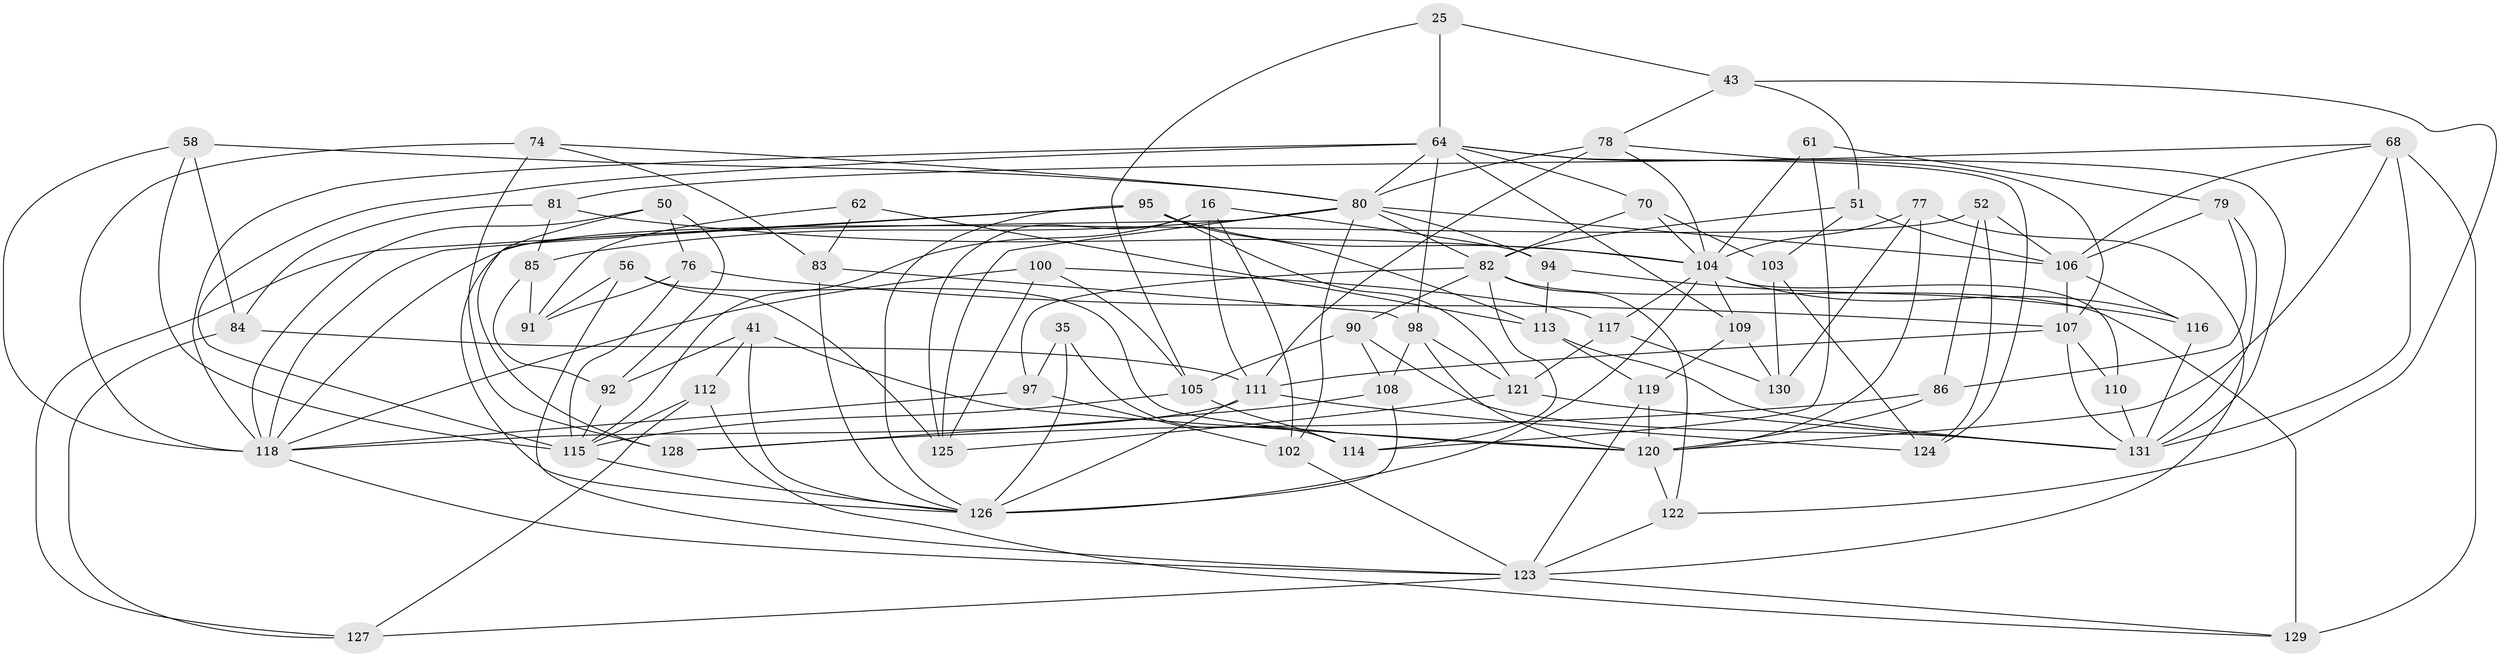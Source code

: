 // original degree distribution, {4: 1.0}
// Generated by graph-tools (version 1.1) at 2025/57/03/09/25 04:57:12]
// undirected, 65 vertices, 162 edges
graph export_dot {
graph [start="1"]
  node [color=gray90,style=filled];
  16 [super="+8"];
  25;
  35;
  41;
  43;
  50;
  51;
  52;
  56;
  58;
  61;
  62;
  64 [super="+11+22+19"];
  68 [super="+55"];
  70;
  74;
  76;
  77;
  78 [super="+67"];
  79;
  80 [super="+15+24+63"];
  81;
  82 [super="+18+57+23"];
  83;
  84;
  85;
  86;
  90;
  91;
  92;
  94;
  95 [super="+44+72"];
  97;
  98 [super="+29"];
  100;
  102;
  103;
  104 [super="+6+17+36+88"];
  105 [super="+71"];
  106 [super="+27+45+46"];
  107 [super="+48+30+75"];
  108;
  109;
  110;
  111 [super="+49+101"];
  112;
  113 [super="+26"];
  114 [super="+47"];
  115 [super="+66"];
  116 [super="+21+28"];
  117;
  118 [super="+73+99+65"];
  119;
  120 [super="+37+93"];
  121 [super="+39"];
  122;
  123 [super="+40+69"];
  124;
  125 [super="+60"];
  126 [super="+42+53+59+89"];
  127;
  128;
  129 [super="+1"];
  130;
  131 [super="+87+96"];
  16 -- 115;
  16 -- 125 [weight=2];
  16 -- 102;
  16 -- 94;
  16 -- 111;
  25 -- 64 [weight=2];
  25 -- 43;
  25 -- 105;
  35 -- 97;
  35 -- 114;
  35 -- 126 [weight=2];
  41 -- 92;
  41 -- 112;
  41 -- 126;
  41 -- 120;
  43 -- 122;
  43 -- 51;
  43 -- 78;
  50 -- 76;
  50 -- 128;
  50 -- 92;
  50 -- 118;
  51 -- 103;
  51 -- 82;
  51 -- 106;
  52 -- 86;
  52 -- 106;
  52 -- 124;
  52 -- 118;
  56 -- 91;
  56 -- 125;
  56 -- 120;
  56 -- 123;
  58 -- 118;
  58 -- 84;
  58 -- 115;
  58 -- 80;
  61 -- 79;
  61 -- 104;
  61 -- 114 [weight=2];
  62 -- 83;
  62 -- 91;
  62 -- 113 [weight=2];
  64 -- 109;
  64 -- 107 [weight=2];
  64 -- 80 [weight=2];
  64 -- 98 [weight=2];
  64 -- 70;
  64 -- 124;
  64 -- 118 [weight=2];
  64 -- 115;
  68 -- 129 [weight=2];
  68 -- 81;
  68 -- 106;
  68 -- 131;
  68 -- 120;
  70 -- 103;
  70 -- 82;
  70 -- 104;
  74 -- 128;
  74 -- 83;
  74 -- 80;
  74 -- 118;
  76 -- 91;
  76 -- 107;
  76 -- 115;
  77 -- 130;
  77 -- 104;
  77 -- 120;
  77 -- 123;
  78 -- 111;
  78 -- 80 [weight=2];
  78 -- 131;
  78 -- 104;
  79 -- 86;
  79 -- 131;
  79 -- 106;
  80 -- 102;
  80 -- 85;
  80 -- 125;
  80 -- 94;
  80 -- 82 [weight=2];
  80 -- 106 [weight=2];
  80 -- 126 [weight=2];
  81 -- 85;
  81 -- 84;
  81 -- 104;
  82 -- 122;
  82 -- 129 [weight=2];
  82 -- 90;
  82 -- 97;
  82 -- 114;
  83 -- 98;
  83 -- 126;
  84 -- 127;
  84 -- 111;
  85 -- 91;
  85 -- 92;
  86 -- 120;
  86 -- 128;
  90 -- 105;
  90 -- 108;
  90 -- 131;
  92 -- 115;
  94 -- 113;
  94 -- 116;
  95 -- 126 [weight=4];
  95 -- 118 [weight=3];
  95 -- 113;
  95 -- 121 [weight=2];
  95 -- 127;
  95 -- 104;
  97 -- 102;
  97 -- 118;
  98 -- 121;
  98 -- 108;
  98 -- 120;
  100 -- 117;
  100 -- 118;
  100 -- 105;
  100 -- 125;
  102 -- 123;
  103 -- 124;
  103 -- 130;
  104 -- 109;
  104 -- 110;
  104 -- 126;
  104 -- 116 [weight=2];
  104 -- 117;
  105 -- 115;
  105 -- 114 [weight=2];
  106 -- 116 [weight=2];
  106 -- 107 [weight=2];
  107 -- 110 [weight=2];
  107 -- 131 [weight=2];
  107 -- 111;
  108 -- 128;
  108 -- 126;
  109 -- 119;
  109 -- 130;
  110 -- 131;
  111 -- 118 [weight=2];
  111 -- 124;
  111 -- 126 [weight=5];
  112 -- 129;
  112 -- 127;
  112 -- 115;
  113 -- 119;
  113 -- 131;
  115 -- 126;
  116 -- 131 [weight=3];
  117 -- 130;
  117 -- 121;
  118 -- 123;
  119 -- 120;
  119 -- 123;
  120 -- 122;
  121 -- 131;
  121 -- 125;
  122 -- 123;
  123 -- 127;
  123 -- 129;
}
